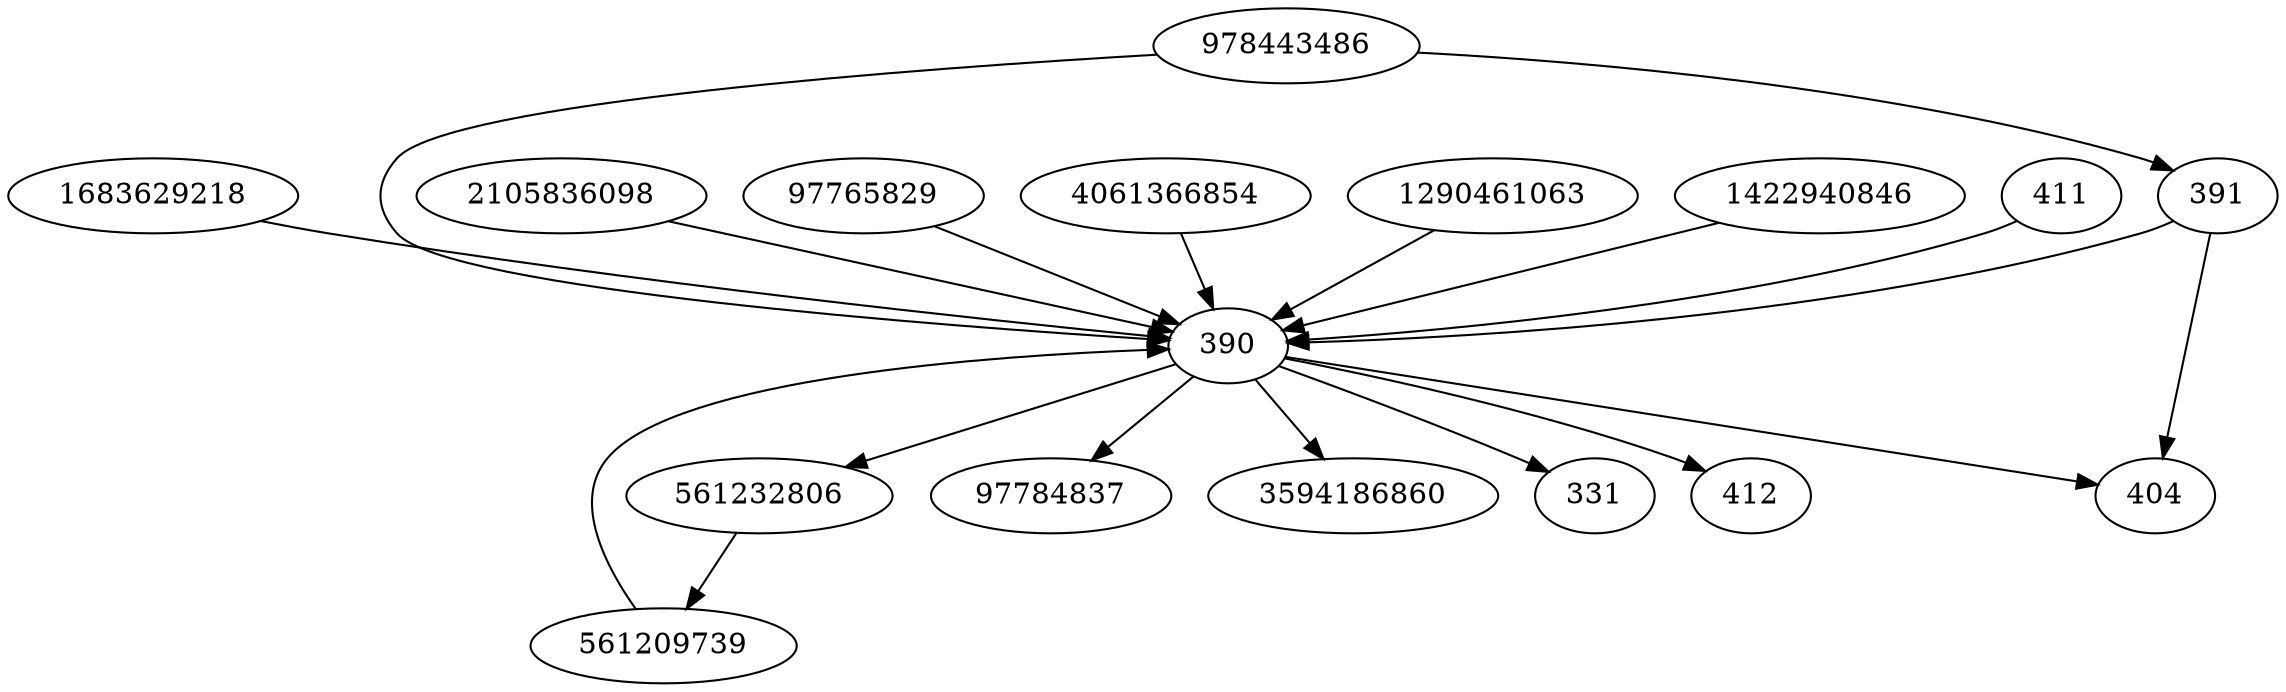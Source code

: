 strict digraph  {
1683629218;
2105836098;
97765829;
4061366854;
1290461063;
391;
561232806;
97784837;
561209739;
3594186860;
331;
1422940846;
390;
404;
411;
412;
978443486;
1683629218 -> 390;
2105836098 -> 390;
97765829 -> 390;
4061366854 -> 390;
1290461063 -> 390;
391 -> 404;
391 -> 390;
561232806 -> 561209739;
561209739 -> 390;
1422940846 -> 390;
390 -> 561232806;
390 -> 404;
390 -> 97784837;
390 -> 3594186860;
390 -> 412;
390 -> 331;
411 -> 390;
978443486 -> 390;
978443486 -> 391;
}

